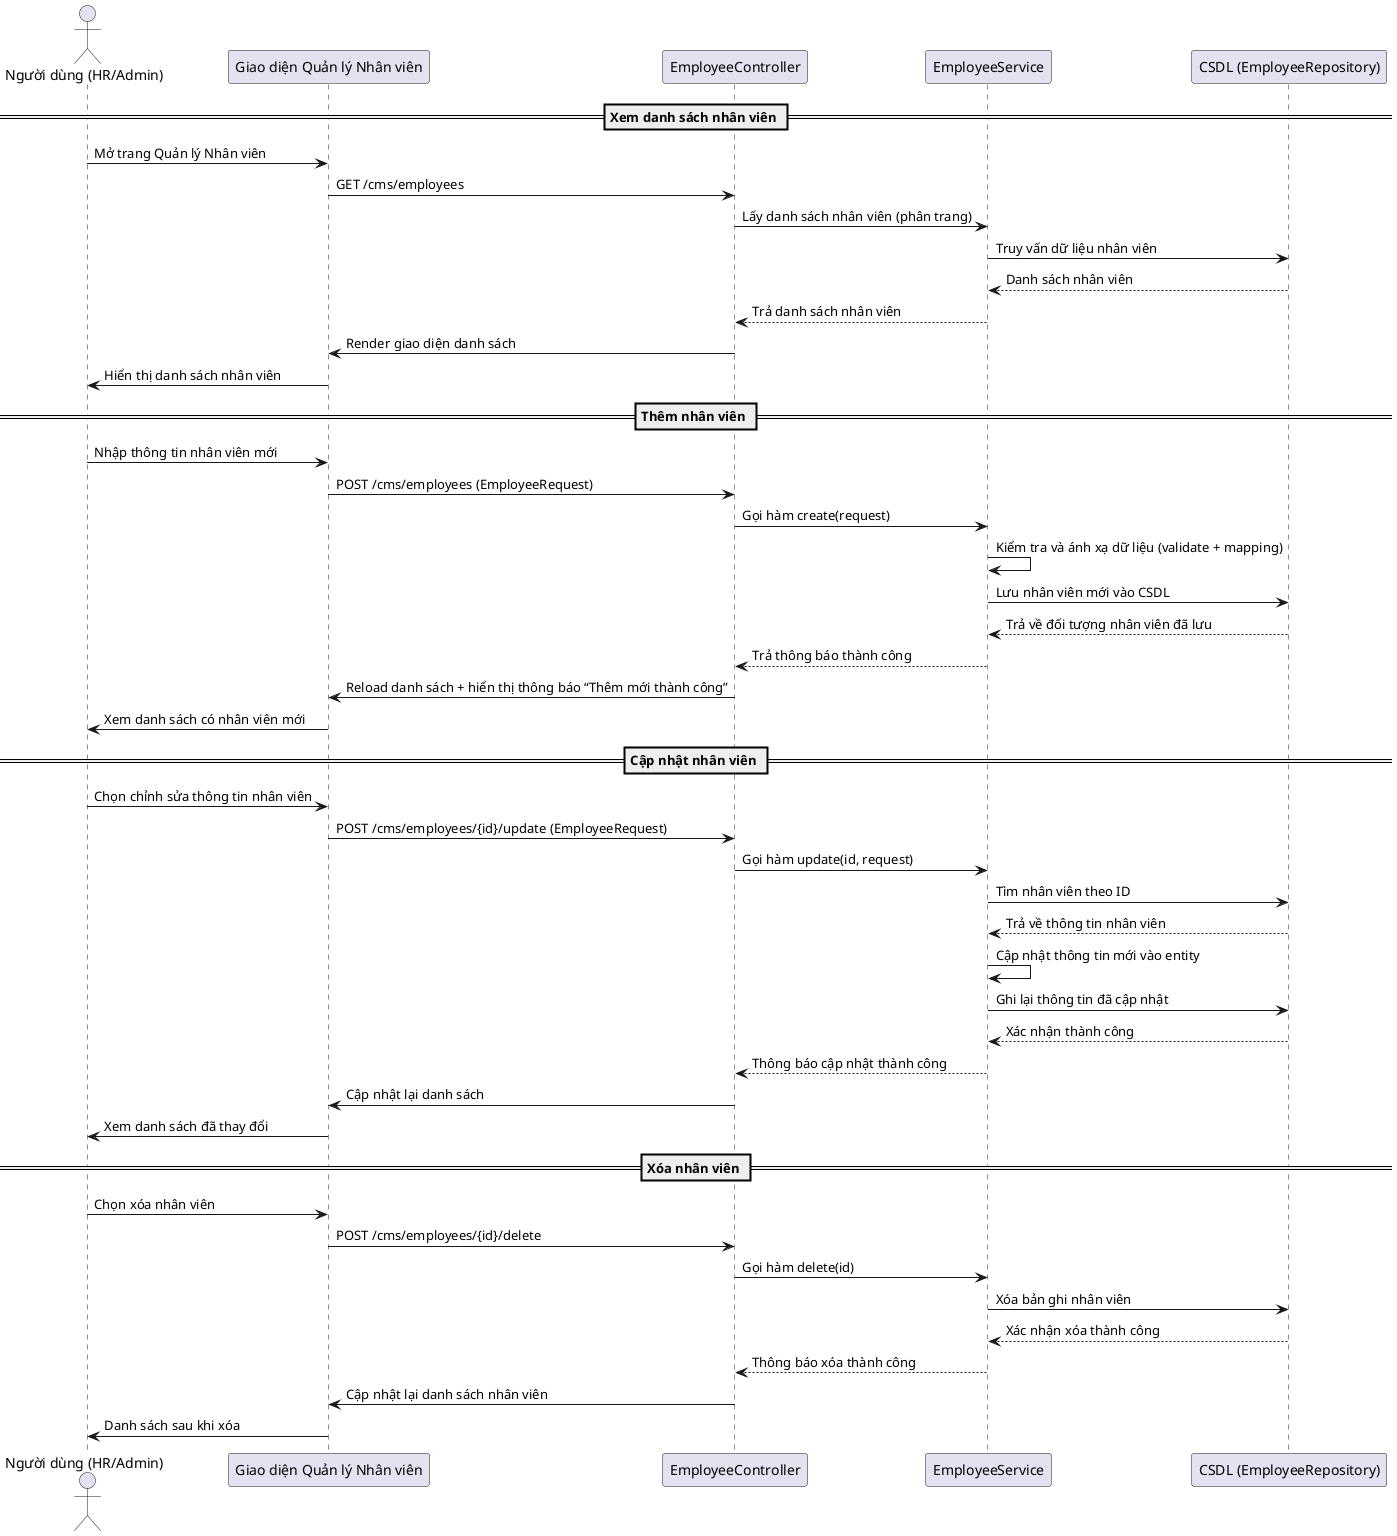 @startuml
actor "Người dùng (HR/Admin)" as User
participant "Giao diện Quản lý Nhân viên" as View
participant "EmployeeController" as Controller
participant "EmployeeService" as Service
participant "CSDL (EmployeeRepository)" as DB

== Xem danh sách nhân viên ==
User -> View: Mở trang Quản lý Nhân viên
View -> Controller: GET /cms/employees
Controller -> Service: Lấy danh sách nhân viên (phân trang)
Service -> DB: Truy vấn dữ liệu nhân viên
DB --> Service: Danh sách nhân viên
Service --> Controller: Trả danh sách nhân viên
Controller -> View: Render giao diện danh sách
User <- View: Hiển thị danh sách nhân viên

== Thêm nhân viên ==
User -> View: Nhập thông tin nhân viên mới
View -> Controller: POST /cms/employees (EmployeeRequest)
Controller -> Service: Gọi hàm create(request)
Service -> Service: Kiểm tra và ánh xạ dữ liệu (validate + mapping)
Service -> DB: Lưu nhân viên mới vào CSDL
DB --> Service: Trả về đối tượng nhân viên đã lưu
Service --> Controller: Trả thông báo thành công
Controller -> View: Reload danh sách + hiển thị thông báo “Thêm mới thành công”
User <- View: Xem danh sách có nhân viên mới

== Cập nhật nhân viên ==
User -> View: Chọn chỉnh sửa thông tin nhân viên
View -> Controller: POST /cms/employees/{id}/update (EmployeeRequest)
Controller -> Service: Gọi hàm update(id, request)
Service -> DB: Tìm nhân viên theo ID
DB --> Service: Trả về thông tin nhân viên
Service -> Service: Cập nhật thông tin mới vào entity
Service -> DB: Ghi lại thông tin đã cập nhật
DB --> Service: Xác nhận thành công
Service --> Controller: Thông báo cập nhật thành công
Controller -> View: Cập nhật lại danh sách
User <- View: Xem danh sách đã thay đổi

== Xóa nhân viên ==
User -> View: Chọn xóa nhân viên
View -> Controller: POST /cms/employees/{id}/delete
Controller -> Service: Gọi hàm delete(id)
Service -> DB: Xóa bản ghi nhân viên
DB --> Service: Xác nhận xóa thành công
Service --> Controller: Thông báo xóa thành công
Controller -> View: Cập nhật lại danh sách nhân viên
User <- View: Danh sách sau khi xóa
@enduml
